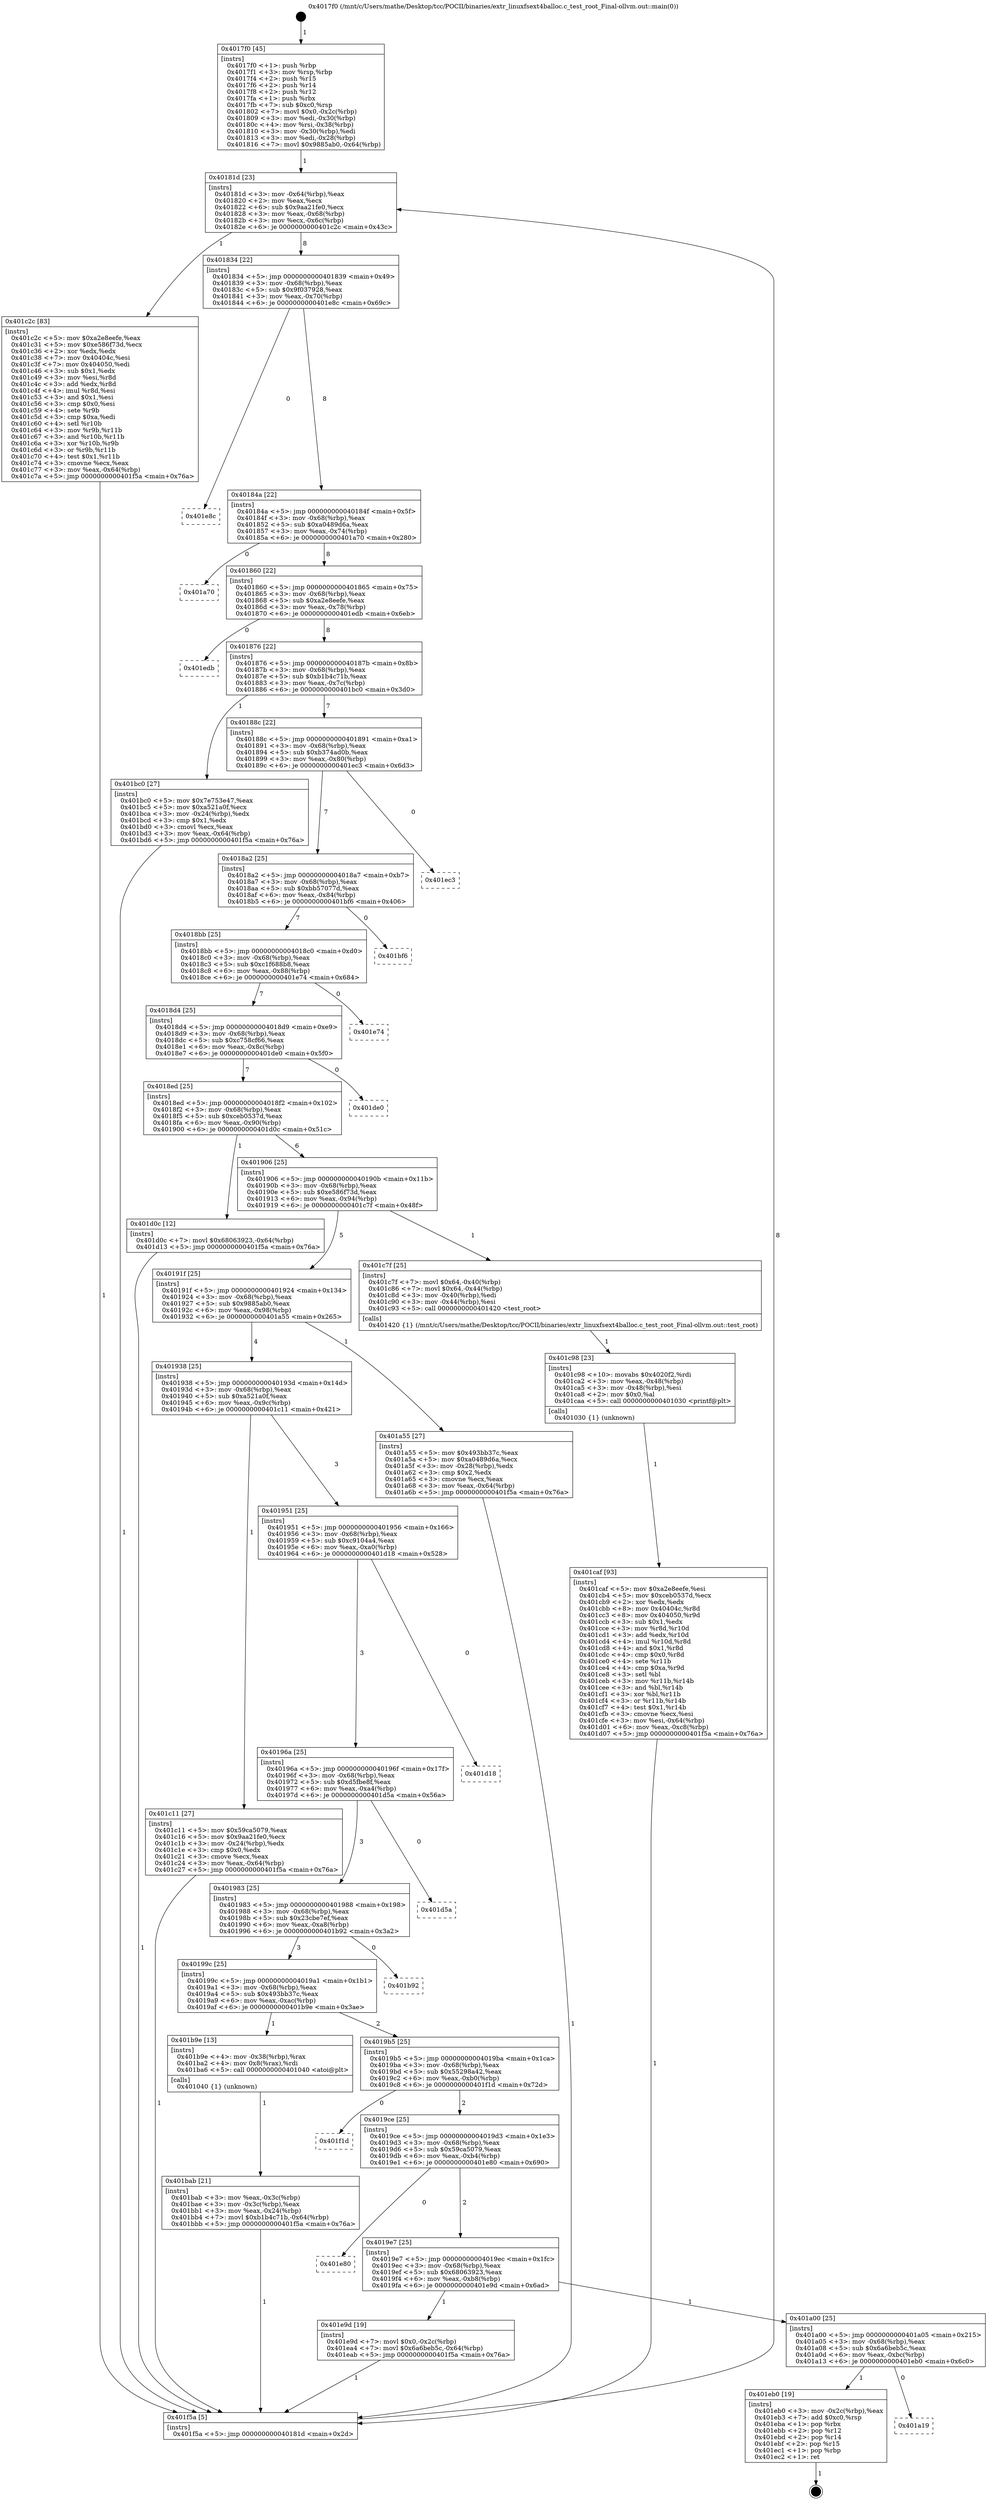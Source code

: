 digraph "0x4017f0" {
  label = "0x4017f0 (/mnt/c/Users/mathe/Desktop/tcc/POCII/binaries/extr_linuxfsext4balloc.c_test_root_Final-ollvm.out::main(0))"
  labelloc = "t"
  node[shape=record]

  Entry [label="",width=0.3,height=0.3,shape=circle,fillcolor=black,style=filled]
  "0x40181d" [label="{
     0x40181d [23]\l
     | [instrs]\l
     &nbsp;&nbsp;0x40181d \<+3\>: mov -0x64(%rbp),%eax\l
     &nbsp;&nbsp;0x401820 \<+2\>: mov %eax,%ecx\l
     &nbsp;&nbsp;0x401822 \<+6\>: sub $0x9aa21fe0,%ecx\l
     &nbsp;&nbsp;0x401828 \<+3\>: mov %eax,-0x68(%rbp)\l
     &nbsp;&nbsp;0x40182b \<+3\>: mov %ecx,-0x6c(%rbp)\l
     &nbsp;&nbsp;0x40182e \<+6\>: je 0000000000401c2c \<main+0x43c\>\l
  }"]
  "0x401c2c" [label="{
     0x401c2c [83]\l
     | [instrs]\l
     &nbsp;&nbsp;0x401c2c \<+5\>: mov $0xa2e8eefe,%eax\l
     &nbsp;&nbsp;0x401c31 \<+5\>: mov $0xe586f73d,%ecx\l
     &nbsp;&nbsp;0x401c36 \<+2\>: xor %edx,%edx\l
     &nbsp;&nbsp;0x401c38 \<+7\>: mov 0x40404c,%esi\l
     &nbsp;&nbsp;0x401c3f \<+7\>: mov 0x404050,%edi\l
     &nbsp;&nbsp;0x401c46 \<+3\>: sub $0x1,%edx\l
     &nbsp;&nbsp;0x401c49 \<+3\>: mov %esi,%r8d\l
     &nbsp;&nbsp;0x401c4c \<+3\>: add %edx,%r8d\l
     &nbsp;&nbsp;0x401c4f \<+4\>: imul %r8d,%esi\l
     &nbsp;&nbsp;0x401c53 \<+3\>: and $0x1,%esi\l
     &nbsp;&nbsp;0x401c56 \<+3\>: cmp $0x0,%esi\l
     &nbsp;&nbsp;0x401c59 \<+4\>: sete %r9b\l
     &nbsp;&nbsp;0x401c5d \<+3\>: cmp $0xa,%edi\l
     &nbsp;&nbsp;0x401c60 \<+4\>: setl %r10b\l
     &nbsp;&nbsp;0x401c64 \<+3\>: mov %r9b,%r11b\l
     &nbsp;&nbsp;0x401c67 \<+3\>: and %r10b,%r11b\l
     &nbsp;&nbsp;0x401c6a \<+3\>: xor %r10b,%r9b\l
     &nbsp;&nbsp;0x401c6d \<+3\>: or %r9b,%r11b\l
     &nbsp;&nbsp;0x401c70 \<+4\>: test $0x1,%r11b\l
     &nbsp;&nbsp;0x401c74 \<+3\>: cmovne %ecx,%eax\l
     &nbsp;&nbsp;0x401c77 \<+3\>: mov %eax,-0x64(%rbp)\l
     &nbsp;&nbsp;0x401c7a \<+5\>: jmp 0000000000401f5a \<main+0x76a\>\l
  }"]
  "0x401834" [label="{
     0x401834 [22]\l
     | [instrs]\l
     &nbsp;&nbsp;0x401834 \<+5\>: jmp 0000000000401839 \<main+0x49\>\l
     &nbsp;&nbsp;0x401839 \<+3\>: mov -0x68(%rbp),%eax\l
     &nbsp;&nbsp;0x40183c \<+5\>: sub $0x9f037928,%eax\l
     &nbsp;&nbsp;0x401841 \<+3\>: mov %eax,-0x70(%rbp)\l
     &nbsp;&nbsp;0x401844 \<+6\>: je 0000000000401e8c \<main+0x69c\>\l
  }"]
  Exit [label="",width=0.3,height=0.3,shape=circle,fillcolor=black,style=filled,peripheries=2]
  "0x401e8c" [label="{
     0x401e8c\l
  }", style=dashed]
  "0x40184a" [label="{
     0x40184a [22]\l
     | [instrs]\l
     &nbsp;&nbsp;0x40184a \<+5\>: jmp 000000000040184f \<main+0x5f\>\l
     &nbsp;&nbsp;0x40184f \<+3\>: mov -0x68(%rbp),%eax\l
     &nbsp;&nbsp;0x401852 \<+5\>: sub $0xa0489d6a,%eax\l
     &nbsp;&nbsp;0x401857 \<+3\>: mov %eax,-0x74(%rbp)\l
     &nbsp;&nbsp;0x40185a \<+6\>: je 0000000000401a70 \<main+0x280\>\l
  }"]
  "0x401a19" [label="{
     0x401a19\l
  }", style=dashed]
  "0x401a70" [label="{
     0x401a70\l
  }", style=dashed]
  "0x401860" [label="{
     0x401860 [22]\l
     | [instrs]\l
     &nbsp;&nbsp;0x401860 \<+5\>: jmp 0000000000401865 \<main+0x75\>\l
     &nbsp;&nbsp;0x401865 \<+3\>: mov -0x68(%rbp),%eax\l
     &nbsp;&nbsp;0x401868 \<+5\>: sub $0xa2e8eefe,%eax\l
     &nbsp;&nbsp;0x40186d \<+3\>: mov %eax,-0x78(%rbp)\l
     &nbsp;&nbsp;0x401870 \<+6\>: je 0000000000401edb \<main+0x6eb\>\l
  }"]
  "0x401eb0" [label="{
     0x401eb0 [19]\l
     | [instrs]\l
     &nbsp;&nbsp;0x401eb0 \<+3\>: mov -0x2c(%rbp),%eax\l
     &nbsp;&nbsp;0x401eb3 \<+7\>: add $0xc0,%rsp\l
     &nbsp;&nbsp;0x401eba \<+1\>: pop %rbx\l
     &nbsp;&nbsp;0x401ebb \<+2\>: pop %r12\l
     &nbsp;&nbsp;0x401ebd \<+2\>: pop %r14\l
     &nbsp;&nbsp;0x401ebf \<+2\>: pop %r15\l
     &nbsp;&nbsp;0x401ec1 \<+1\>: pop %rbp\l
     &nbsp;&nbsp;0x401ec2 \<+1\>: ret\l
  }"]
  "0x401edb" [label="{
     0x401edb\l
  }", style=dashed]
  "0x401876" [label="{
     0x401876 [22]\l
     | [instrs]\l
     &nbsp;&nbsp;0x401876 \<+5\>: jmp 000000000040187b \<main+0x8b\>\l
     &nbsp;&nbsp;0x40187b \<+3\>: mov -0x68(%rbp),%eax\l
     &nbsp;&nbsp;0x40187e \<+5\>: sub $0xb1b4c71b,%eax\l
     &nbsp;&nbsp;0x401883 \<+3\>: mov %eax,-0x7c(%rbp)\l
     &nbsp;&nbsp;0x401886 \<+6\>: je 0000000000401bc0 \<main+0x3d0\>\l
  }"]
  "0x401a00" [label="{
     0x401a00 [25]\l
     | [instrs]\l
     &nbsp;&nbsp;0x401a00 \<+5\>: jmp 0000000000401a05 \<main+0x215\>\l
     &nbsp;&nbsp;0x401a05 \<+3\>: mov -0x68(%rbp),%eax\l
     &nbsp;&nbsp;0x401a08 \<+5\>: sub $0x6a6beb5c,%eax\l
     &nbsp;&nbsp;0x401a0d \<+6\>: mov %eax,-0xbc(%rbp)\l
     &nbsp;&nbsp;0x401a13 \<+6\>: je 0000000000401eb0 \<main+0x6c0\>\l
  }"]
  "0x401bc0" [label="{
     0x401bc0 [27]\l
     | [instrs]\l
     &nbsp;&nbsp;0x401bc0 \<+5\>: mov $0x7e753e47,%eax\l
     &nbsp;&nbsp;0x401bc5 \<+5\>: mov $0xa521a0f,%ecx\l
     &nbsp;&nbsp;0x401bca \<+3\>: mov -0x24(%rbp),%edx\l
     &nbsp;&nbsp;0x401bcd \<+3\>: cmp $0x1,%edx\l
     &nbsp;&nbsp;0x401bd0 \<+3\>: cmovl %ecx,%eax\l
     &nbsp;&nbsp;0x401bd3 \<+3\>: mov %eax,-0x64(%rbp)\l
     &nbsp;&nbsp;0x401bd6 \<+5\>: jmp 0000000000401f5a \<main+0x76a\>\l
  }"]
  "0x40188c" [label="{
     0x40188c [22]\l
     | [instrs]\l
     &nbsp;&nbsp;0x40188c \<+5\>: jmp 0000000000401891 \<main+0xa1\>\l
     &nbsp;&nbsp;0x401891 \<+3\>: mov -0x68(%rbp),%eax\l
     &nbsp;&nbsp;0x401894 \<+5\>: sub $0xb374ad0b,%eax\l
     &nbsp;&nbsp;0x401899 \<+3\>: mov %eax,-0x80(%rbp)\l
     &nbsp;&nbsp;0x40189c \<+6\>: je 0000000000401ec3 \<main+0x6d3\>\l
  }"]
  "0x401e9d" [label="{
     0x401e9d [19]\l
     | [instrs]\l
     &nbsp;&nbsp;0x401e9d \<+7\>: movl $0x0,-0x2c(%rbp)\l
     &nbsp;&nbsp;0x401ea4 \<+7\>: movl $0x6a6beb5c,-0x64(%rbp)\l
     &nbsp;&nbsp;0x401eab \<+5\>: jmp 0000000000401f5a \<main+0x76a\>\l
  }"]
  "0x401ec3" [label="{
     0x401ec3\l
  }", style=dashed]
  "0x4018a2" [label="{
     0x4018a2 [25]\l
     | [instrs]\l
     &nbsp;&nbsp;0x4018a2 \<+5\>: jmp 00000000004018a7 \<main+0xb7\>\l
     &nbsp;&nbsp;0x4018a7 \<+3\>: mov -0x68(%rbp),%eax\l
     &nbsp;&nbsp;0x4018aa \<+5\>: sub $0xbb57077d,%eax\l
     &nbsp;&nbsp;0x4018af \<+6\>: mov %eax,-0x84(%rbp)\l
     &nbsp;&nbsp;0x4018b5 \<+6\>: je 0000000000401bf6 \<main+0x406\>\l
  }"]
  "0x4019e7" [label="{
     0x4019e7 [25]\l
     | [instrs]\l
     &nbsp;&nbsp;0x4019e7 \<+5\>: jmp 00000000004019ec \<main+0x1fc\>\l
     &nbsp;&nbsp;0x4019ec \<+3\>: mov -0x68(%rbp),%eax\l
     &nbsp;&nbsp;0x4019ef \<+5\>: sub $0x68063923,%eax\l
     &nbsp;&nbsp;0x4019f4 \<+6\>: mov %eax,-0xb8(%rbp)\l
     &nbsp;&nbsp;0x4019fa \<+6\>: je 0000000000401e9d \<main+0x6ad\>\l
  }"]
  "0x401bf6" [label="{
     0x401bf6\l
  }", style=dashed]
  "0x4018bb" [label="{
     0x4018bb [25]\l
     | [instrs]\l
     &nbsp;&nbsp;0x4018bb \<+5\>: jmp 00000000004018c0 \<main+0xd0\>\l
     &nbsp;&nbsp;0x4018c0 \<+3\>: mov -0x68(%rbp),%eax\l
     &nbsp;&nbsp;0x4018c3 \<+5\>: sub $0xc1f688b8,%eax\l
     &nbsp;&nbsp;0x4018c8 \<+6\>: mov %eax,-0x88(%rbp)\l
     &nbsp;&nbsp;0x4018ce \<+6\>: je 0000000000401e74 \<main+0x684\>\l
  }"]
  "0x401e80" [label="{
     0x401e80\l
  }", style=dashed]
  "0x401e74" [label="{
     0x401e74\l
  }", style=dashed]
  "0x4018d4" [label="{
     0x4018d4 [25]\l
     | [instrs]\l
     &nbsp;&nbsp;0x4018d4 \<+5\>: jmp 00000000004018d9 \<main+0xe9\>\l
     &nbsp;&nbsp;0x4018d9 \<+3\>: mov -0x68(%rbp),%eax\l
     &nbsp;&nbsp;0x4018dc \<+5\>: sub $0xc758cf66,%eax\l
     &nbsp;&nbsp;0x4018e1 \<+6\>: mov %eax,-0x8c(%rbp)\l
     &nbsp;&nbsp;0x4018e7 \<+6\>: je 0000000000401de0 \<main+0x5f0\>\l
  }"]
  "0x4019ce" [label="{
     0x4019ce [25]\l
     | [instrs]\l
     &nbsp;&nbsp;0x4019ce \<+5\>: jmp 00000000004019d3 \<main+0x1e3\>\l
     &nbsp;&nbsp;0x4019d3 \<+3\>: mov -0x68(%rbp),%eax\l
     &nbsp;&nbsp;0x4019d6 \<+5\>: sub $0x59ca5079,%eax\l
     &nbsp;&nbsp;0x4019db \<+6\>: mov %eax,-0xb4(%rbp)\l
     &nbsp;&nbsp;0x4019e1 \<+6\>: je 0000000000401e80 \<main+0x690\>\l
  }"]
  "0x401de0" [label="{
     0x401de0\l
  }", style=dashed]
  "0x4018ed" [label="{
     0x4018ed [25]\l
     | [instrs]\l
     &nbsp;&nbsp;0x4018ed \<+5\>: jmp 00000000004018f2 \<main+0x102\>\l
     &nbsp;&nbsp;0x4018f2 \<+3\>: mov -0x68(%rbp),%eax\l
     &nbsp;&nbsp;0x4018f5 \<+5\>: sub $0xceb0537d,%eax\l
     &nbsp;&nbsp;0x4018fa \<+6\>: mov %eax,-0x90(%rbp)\l
     &nbsp;&nbsp;0x401900 \<+6\>: je 0000000000401d0c \<main+0x51c\>\l
  }"]
  "0x401f1d" [label="{
     0x401f1d\l
  }", style=dashed]
  "0x401d0c" [label="{
     0x401d0c [12]\l
     | [instrs]\l
     &nbsp;&nbsp;0x401d0c \<+7\>: movl $0x68063923,-0x64(%rbp)\l
     &nbsp;&nbsp;0x401d13 \<+5\>: jmp 0000000000401f5a \<main+0x76a\>\l
  }"]
  "0x401906" [label="{
     0x401906 [25]\l
     | [instrs]\l
     &nbsp;&nbsp;0x401906 \<+5\>: jmp 000000000040190b \<main+0x11b\>\l
     &nbsp;&nbsp;0x40190b \<+3\>: mov -0x68(%rbp),%eax\l
     &nbsp;&nbsp;0x40190e \<+5\>: sub $0xe586f73d,%eax\l
     &nbsp;&nbsp;0x401913 \<+6\>: mov %eax,-0x94(%rbp)\l
     &nbsp;&nbsp;0x401919 \<+6\>: je 0000000000401c7f \<main+0x48f\>\l
  }"]
  "0x401caf" [label="{
     0x401caf [93]\l
     | [instrs]\l
     &nbsp;&nbsp;0x401caf \<+5\>: mov $0xa2e8eefe,%esi\l
     &nbsp;&nbsp;0x401cb4 \<+5\>: mov $0xceb0537d,%ecx\l
     &nbsp;&nbsp;0x401cb9 \<+2\>: xor %edx,%edx\l
     &nbsp;&nbsp;0x401cbb \<+8\>: mov 0x40404c,%r8d\l
     &nbsp;&nbsp;0x401cc3 \<+8\>: mov 0x404050,%r9d\l
     &nbsp;&nbsp;0x401ccb \<+3\>: sub $0x1,%edx\l
     &nbsp;&nbsp;0x401cce \<+3\>: mov %r8d,%r10d\l
     &nbsp;&nbsp;0x401cd1 \<+3\>: add %edx,%r10d\l
     &nbsp;&nbsp;0x401cd4 \<+4\>: imul %r10d,%r8d\l
     &nbsp;&nbsp;0x401cd8 \<+4\>: and $0x1,%r8d\l
     &nbsp;&nbsp;0x401cdc \<+4\>: cmp $0x0,%r8d\l
     &nbsp;&nbsp;0x401ce0 \<+4\>: sete %r11b\l
     &nbsp;&nbsp;0x401ce4 \<+4\>: cmp $0xa,%r9d\l
     &nbsp;&nbsp;0x401ce8 \<+3\>: setl %bl\l
     &nbsp;&nbsp;0x401ceb \<+3\>: mov %r11b,%r14b\l
     &nbsp;&nbsp;0x401cee \<+3\>: and %bl,%r14b\l
     &nbsp;&nbsp;0x401cf1 \<+3\>: xor %bl,%r11b\l
     &nbsp;&nbsp;0x401cf4 \<+3\>: or %r11b,%r14b\l
     &nbsp;&nbsp;0x401cf7 \<+4\>: test $0x1,%r14b\l
     &nbsp;&nbsp;0x401cfb \<+3\>: cmovne %ecx,%esi\l
     &nbsp;&nbsp;0x401cfe \<+3\>: mov %esi,-0x64(%rbp)\l
     &nbsp;&nbsp;0x401d01 \<+6\>: mov %eax,-0xc8(%rbp)\l
     &nbsp;&nbsp;0x401d07 \<+5\>: jmp 0000000000401f5a \<main+0x76a\>\l
  }"]
  "0x401c7f" [label="{
     0x401c7f [25]\l
     | [instrs]\l
     &nbsp;&nbsp;0x401c7f \<+7\>: movl $0x64,-0x40(%rbp)\l
     &nbsp;&nbsp;0x401c86 \<+7\>: movl $0x64,-0x44(%rbp)\l
     &nbsp;&nbsp;0x401c8d \<+3\>: mov -0x40(%rbp),%edi\l
     &nbsp;&nbsp;0x401c90 \<+3\>: mov -0x44(%rbp),%esi\l
     &nbsp;&nbsp;0x401c93 \<+5\>: call 0000000000401420 \<test_root\>\l
     | [calls]\l
     &nbsp;&nbsp;0x401420 \{1\} (/mnt/c/Users/mathe/Desktop/tcc/POCII/binaries/extr_linuxfsext4balloc.c_test_root_Final-ollvm.out::test_root)\l
  }"]
  "0x40191f" [label="{
     0x40191f [25]\l
     | [instrs]\l
     &nbsp;&nbsp;0x40191f \<+5\>: jmp 0000000000401924 \<main+0x134\>\l
     &nbsp;&nbsp;0x401924 \<+3\>: mov -0x68(%rbp),%eax\l
     &nbsp;&nbsp;0x401927 \<+5\>: sub $0x9885ab0,%eax\l
     &nbsp;&nbsp;0x40192c \<+6\>: mov %eax,-0x98(%rbp)\l
     &nbsp;&nbsp;0x401932 \<+6\>: je 0000000000401a55 \<main+0x265\>\l
  }"]
  "0x401c98" [label="{
     0x401c98 [23]\l
     | [instrs]\l
     &nbsp;&nbsp;0x401c98 \<+10\>: movabs $0x4020f2,%rdi\l
     &nbsp;&nbsp;0x401ca2 \<+3\>: mov %eax,-0x48(%rbp)\l
     &nbsp;&nbsp;0x401ca5 \<+3\>: mov -0x48(%rbp),%esi\l
     &nbsp;&nbsp;0x401ca8 \<+2\>: mov $0x0,%al\l
     &nbsp;&nbsp;0x401caa \<+5\>: call 0000000000401030 \<printf@plt\>\l
     | [calls]\l
     &nbsp;&nbsp;0x401030 \{1\} (unknown)\l
  }"]
  "0x401a55" [label="{
     0x401a55 [27]\l
     | [instrs]\l
     &nbsp;&nbsp;0x401a55 \<+5\>: mov $0x493bb37c,%eax\l
     &nbsp;&nbsp;0x401a5a \<+5\>: mov $0xa0489d6a,%ecx\l
     &nbsp;&nbsp;0x401a5f \<+3\>: mov -0x28(%rbp),%edx\l
     &nbsp;&nbsp;0x401a62 \<+3\>: cmp $0x2,%edx\l
     &nbsp;&nbsp;0x401a65 \<+3\>: cmovne %ecx,%eax\l
     &nbsp;&nbsp;0x401a68 \<+3\>: mov %eax,-0x64(%rbp)\l
     &nbsp;&nbsp;0x401a6b \<+5\>: jmp 0000000000401f5a \<main+0x76a\>\l
  }"]
  "0x401938" [label="{
     0x401938 [25]\l
     | [instrs]\l
     &nbsp;&nbsp;0x401938 \<+5\>: jmp 000000000040193d \<main+0x14d\>\l
     &nbsp;&nbsp;0x40193d \<+3\>: mov -0x68(%rbp),%eax\l
     &nbsp;&nbsp;0x401940 \<+5\>: sub $0xa521a0f,%eax\l
     &nbsp;&nbsp;0x401945 \<+6\>: mov %eax,-0x9c(%rbp)\l
     &nbsp;&nbsp;0x40194b \<+6\>: je 0000000000401c11 \<main+0x421\>\l
  }"]
  "0x401f5a" [label="{
     0x401f5a [5]\l
     | [instrs]\l
     &nbsp;&nbsp;0x401f5a \<+5\>: jmp 000000000040181d \<main+0x2d\>\l
  }"]
  "0x4017f0" [label="{
     0x4017f0 [45]\l
     | [instrs]\l
     &nbsp;&nbsp;0x4017f0 \<+1\>: push %rbp\l
     &nbsp;&nbsp;0x4017f1 \<+3\>: mov %rsp,%rbp\l
     &nbsp;&nbsp;0x4017f4 \<+2\>: push %r15\l
     &nbsp;&nbsp;0x4017f6 \<+2\>: push %r14\l
     &nbsp;&nbsp;0x4017f8 \<+2\>: push %r12\l
     &nbsp;&nbsp;0x4017fa \<+1\>: push %rbx\l
     &nbsp;&nbsp;0x4017fb \<+7\>: sub $0xc0,%rsp\l
     &nbsp;&nbsp;0x401802 \<+7\>: movl $0x0,-0x2c(%rbp)\l
     &nbsp;&nbsp;0x401809 \<+3\>: mov %edi,-0x30(%rbp)\l
     &nbsp;&nbsp;0x40180c \<+4\>: mov %rsi,-0x38(%rbp)\l
     &nbsp;&nbsp;0x401810 \<+3\>: mov -0x30(%rbp),%edi\l
     &nbsp;&nbsp;0x401813 \<+3\>: mov %edi,-0x28(%rbp)\l
     &nbsp;&nbsp;0x401816 \<+7\>: movl $0x9885ab0,-0x64(%rbp)\l
  }"]
  "0x401bab" [label="{
     0x401bab [21]\l
     | [instrs]\l
     &nbsp;&nbsp;0x401bab \<+3\>: mov %eax,-0x3c(%rbp)\l
     &nbsp;&nbsp;0x401bae \<+3\>: mov -0x3c(%rbp),%eax\l
     &nbsp;&nbsp;0x401bb1 \<+3\>: mov %eax,-0x24(%rbp)\l
     &nbsp;&nbsp;0x401bb4 \<+7\>: movl $0xb1b4c71b,-0x64(%rbp)\l
     &nbsp;&nbsp;0x401bbb \<+5\>: jmp 0000000000401f5a \<main+0x76a\>\l
  }"]
  "0x401c11" [label="{
     0x401c11 [27]\l
     | [instrs]\l
     &nbsp;&nbsp;0x401c11 \<+5\>: mov $0x59ca5079,%eax\l
     &nbsp;&nbsp;0x401c16 \<+5\>: mov $0x9aa21fe0,%ecx\l
     &nbsp;&nbsp;0x401c1b \<+3\>: mov -0x24(%rbp),%edx\l
     &nbsp;&nbsp;0x401c1e \<+3\>: cmp $0x0,%edx\l
     &nbsp;&nbsp;0x401c21 \<+3\>: cmove %ecx,%eax\l
     &nbsp;&nbsp;0x401c24 \<+3\>: mov %eax,-0x64(%rbp)\l
     &nbsp;&nbsp;0x401c27 \<+5\>: jmp 0000000000401f5a \<main+0x76a\>\l
  }"]
  "0x401951" [label="{
     0x401951 [25]\l
     | [instrs]\l
     &nbsp;&nbsp;0x401951 \<+5\>: jmp 0000000000401956 \<main+0x166\>\l
     &nbsp;&nbsp;0x401956 \<+3\>: mov -0x68(%rbp),%eax\l
     &nbsp;&nbsp;0x401959 \<+5\>: sub $0xc9104a4,%eax\l
     &nbsp;&nbsp;0x40195e \<+6\>: mov %eax,-0xa0(%rbp)\l
     &nbsp;&nbsp;0x401964 \<+6\>: je 0000000000401d18 \<main+0x528\>\l
  }"]
  "0x4019b5" [label="{
     0x4019b5 [25]\l
     | [instrs]\l
     &nbsp;&nbsp;0x4019b5 \<+5\>: jmp 00000000004019ba \<main+0x1ca\>\l
     &nbsp;&nbsp;0x4019ba \<+3\>: mov -0x68(%rbp),%eax\l
     &nbsp;&nbsp;0x4019bd \<+5\>: sub $0x55298a42,%eax\l
     &nbsp;&nbsp;0x4019c2 \<+6\>: mov %eax,-0xb0(%rbp)\l
     &nbsp;&nbsp;0x4019c8 \<+6\>: je 0000000000401f1d \<main+0x72d\>\l
  }"]
  "0x401d18" [label="{
     0x401d18\l
  }", style=dashed]
  "0x40196a" [label="{
     0x40196a [25]\l
     | [instrs]\l
     &nbsp;&nbsp;0x40196a \<+5\>: jmp 000000000040196f \<main+0x17f\>\l
     &nbsp;&nbsp;0x40196f \<+3\>: mov -0x68(%rbp),%eax\l
     &nbsp;&nbsp;0x401972 \<+5\>: sub $0xd5fbe8f,%eax\l
     &nbsp;&nbsp;0x401977 \<+6\>: mov %eax,-0xa4(%rbp)\l
     &nbsp;&nbsp;0x40197d \<+6\>: je 0000000000401d5a \<main+0x56a\>\l
  }"]
  "0x401b9e" [label="{
     0x401b9e [13]\l
     | [instrs]\l
     &nbsp;&nbsp;0x401b9e \<+4\>: mov -0x38(%rbp),%rax\l
     &nbsp;&nbsp;0x401ba2 \<+4\>: mov 0x8(%rax),%rdi\l
     &nbsp;&nbsp;0x401ba6 \<+5\>: call 0000000000401040 \<atoi@plt\>\l
     | [calls]\l
     &nbsp;&nbsp;0x401040 \{1\} (unknown)\l
  }"]
  "0x401d5a" [label="{
     0x401d5a\l
  }", style=dashed]
  "0x401983" [label="{
     0x401983 [25]\l
     | [instrs]\l
     &nbsp;&nbsp;0x401983 \<+5\>: jmp 0000000000401988 \<main+0x198\>\l
     &nbsp;&nbsp;0x401988 \<+3\>: mov -0x68(%rbp),%eax\l
     &nbsp;&nbsp;0x40198b \<+5\>: sub $0x23cbe7ef,%eax\l
     &nbsp;&nbsp;0x401990 \<+6\>: mov %eax,-0xa8(%rbp)\l
     &nbsp;&nbsp;0x401996 \<+6\>: je 0000000000401b92 \<main+0x3a2\>\l
  }"]
  "0x40199c" [label="{
     0x40199c [25]\l
     | [instrs]\l
     &nbsp;&nbsp;0x40199c \<+5\>: jmp 00000000004019a1 \<main+0x1b1\>\l
     &nbsp;&nbsp;0x4019a1 \<+3\>: mov -0x68(%rbp),%eax\l
     &nbsp;&nbsp;0x4019a4 \<+5\>: sub $0x493bb37c,%eax\l
     &nbsp;&nbsp;0x4019a9 \<+6\>: mov %eax,-0xac(%rbp)\l
     &nbsp;&nbsp;0x4019af \<+6\>: je 0000000000401b9e \<main+0x3ae\>\l
  }"]
  "0x401b92" [label="{
     0x401b92\l
  }", style=dashed]
  Entry -> "0x4017f0" [label=" 1"]
  "0x40181d" -> "0x401c2c" [label=" 1"]
  "0x40181d" -> "0x401834" [label=" 8"]
  "0x401eb0" -> Exit [label=" 1"]
  "0x401834" -> "0x401e8c" [label=" 0"]
  "0x401834" -> "0x40184a" [label=" 8"]
  "0x401a00" -> "0x401a19" [label=" 0"]
  "0x40184a" -> "0x401a70" [label=" 0"]
  "0x40184a" -> "0x401860" [label=" 8"]
  "0x401a00" -> "0x401eb0" [label=" 1"]
  "0x401860" -> "0x401edb" [label=" 0"]
  "0x401860" -> "0x401876" [label=" 8"]
  "0x401e9d" -> "0x401f5a" [label=" 1"]
  "0x401876" -> "0x401bc0" [label=" 1"]
  "0x401876" -> "0x40188c" [label=" 7"]
  "0x4019e7" -> "0x401a00" [label=" 1"]
  "0x40188c" -> "0x401ec3" [label=" 0"]
  "0x40188c" -> "0x4018a2" [label=" 7"]
  "0x4019e7" -> "0x401e9d" [label=" 1"]
  "0x4018a2" -> "0x401bf6" [label=" 0"]
  "0x4018a2" -> "0x4018bb" [label=" 7"]
  "0x4019ce" -> "0x4019e7" [label=" 2"]
  "0x4018bb" -> "0x401e74" [label=" 0"]
  "0x4018bb" -> "0x4018d4" [label=" 7"]
  "0x4019ce" -> "0x401e80" [label=" 0"]
  "0x4018d4" -> "0x401de0" [label=" 0"]
  "0x4018d4" -> "0x4018ed" [label=" 7"]
  "0x4019b5" -> "0x4019ce" [label=" 2"]
  "0x4018ed" -> "0x401d0c" [label=" 1"]
  "0x4018ed" -> "0x401906" [label=" 6"]
  "0x4019b5" -> "0x401f1d" [label=" 0"]
  "0x401906" -> "0x401c7f" [label=" 1"]
  "0x401906" -> "0x40191f" [label=" 5"]
  "0x401d0c" -> "0x401f5a" [label=" 1"]
  "0x40191f" -> "0x401a55" [label=" 1"]
  "0x40191f" -> "0x401938" [label=" 4"]
  "0x401a55" -> "0x401f5a" [label=" 1"]
  "0x4017f0" -> "0x40181d" [label=" 1"]
  "0x401f5a" -> "0x40181d" [label=" 8"]
  "0x401caf" -> "0x401f5a" [label=" 1"]
  "0x401938" -> "0x401c11" [label=" 1"]
  "0x401938" -> "0x401951" [label=" 3"]
  "0x401c98" -> "0x401caf" [label=" 1"]
  "0x401951" -> "0x401d18" [label=" 0"]
  "0x401951" -> "0x40196a" [label=" 3"]
  "0x401c7f" -> "0x401c98" [label=" 1"]
  "0x40196a" -> "0x401d5a" [label=" 0"]
  "0x40196a" -> "0x401983" [label=" 3"]
  "0x401c2c" -> "0x401f5a" [label=" 1"]
  "0x401983" -> "0x401b92" [label=" 0"]
  "0x401983" -> "0x40199c" [label=" 3"]
  "0x401c11" -> "0x401f5a" [label=" 1"]
  "0x40199c" -> "0x401b9e" [label=" 1"]
  "0x40199c" -> "0x4019b5" [label=" 2"]
  "0x401b9e" -> "0x401bab" [label=" 1"]
  "0x401bab" -> "0x401f5a" [label=" 1"]
  "0x401bc0" -> "0x401f5a" [label=" 1"]
}
